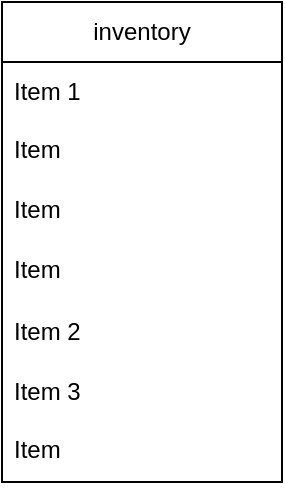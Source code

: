 <mxfile version="25.0.3">
  <diagram name="Page-1" id="jB7Cta4icuouSrTJEGFC">
    <mxGraphModel dx="1434" dy="746" grid="1" gridSize="10" guides="1" tooltips="1" connect="1" arrows="1" fold="1" page="1" pageScale="1" pageWidth="850" pageHeight="1100" math="0" shadow="0">
      <root>
        <mxCell id="0" />
        <mxCell id="1" parent="0" />
        <mxCell id="1ylcav4_zDiKb9anYuCH-23" value="inventory" style="swimlane;fontStyle=0;childLayout=stackLayout;horizontal=1;startSize=30;horizontalStack=0;resizeParent=1;resizeParentMax=0;resizeLast=0;collapsible=1;marginBottom=0;whiteSpace=wrap;html=1;" vertex="1" parent="1">
          <mxGeometry x="260" y="200" width="140" height="240" as="geometry" />
        </mxCell>
        <mxCell id="1ylcav4_zDiKb9anYuCH-24" value="Item 1" style="text;strokeColor=none;fillColor=none;align=left;verticalAlign=middle;spacingLeft=4;spacingRight=4;overflow=hidden;points=[[0,0.5],[1,0.5]];portConstraint=eastwest;rotatable=0;whiteSpace=wrap;html=1;" vertex="1" parent="1ylcav4_zDiKb9anYuCH-23">
          <mxGeometry y="30" width="140" height="30" as="geometry" />
        </mxCell>
        <mxCell id="1ylcav4_zDiKb9anYuCH-28" value="Item" style="text;strokeColor=none;fillColor=none;spacingLeft=4;spacingRight=4;overflow=hidden;rotatable=0;points=[[0,0.5],[1,0.5]];portConstraint=eastwest;fontSize=12;whiteSpace=wrap;html=1;" vertex="1" parent="1ylcav4_zDiKb9anYuCH-23">
          <mxGeometry y="60" width="140" height="30" as="geometry" />
        </mxCell>
        <mxCell id="1ylcav4_zDiKb9anYuCH-29" value="Item" style="text;strokeColor=none;fillColor=none;spacingLeft=4;spacingRight=4;overflow=hidden;rotatable=0;points=[[0,0.5],[1,0.5]];portConstraint=eastwest;fontSize=12;whiteSpace=wrap;html=1;" vertex="1" parent="1ylcav4_zDiKb9anYuCH-23">
          <mxGeometry y="90" width="140" height="30" as="geometry" />
        </mxCell>
        <mxCell id="1ylcav4_zDiKb9anYuCH-30" value="Item" style="text;strokeColor=none;fillColor=none;spacingLeft=4;spacingRight=4;overflow=hidden;rotatable=0;points=[[0,0.5],[1,0.5]];portConstraint=eastwest;fontSize=12;whiteSpace=wrap;html=1;" vertex="1" parent="1ylcav4_zDiKb9anYuCH-23">
          <mxGeometry y="120" width="140" height="30" as="geometry" />
        </mxCell>
        <mxCell id="1ylcav4_zDiKb9anYuCH-25" value="Item 2" style="text;strokeColor=none;fillColor=none;align=left;verticalAlign=middle;spacingLeft=4;spacingRight=4;overflow=hidden;points=[[0,0.5],[1,0.5]];portConstraint=eastwest;rotatable=0;whiteSpace=wrap;html=1;" vertex="1" parent="1ylcav4_zDiKb9anYuCH-23">
          <mxGeometry y="150" width="140" height="30" as="geometry" />
        </mxCell>
        <mxCell id="1ylcav4_zDiKb9anYuCH-26" value="Item 3" style="text;strokeColor=none;fillColor=none;align=left;verticalAlign=middle;spacingLeft=4;spacingRight=4;overflow=hidden;points=[[0,0.5],[1,0.5]];portConstraint=eastwest;rotatable=0;whiteSpace=wrap;html=1;" vertex="1" parent="1ylcav4_zDiKb9anYuCH-23">
          <mxGeometry y="180" width="140" height="30" as="geometry" />
        </mxCell>
        <mxCell id="1ylcav4_zDiKb9anYuCH-27" value="Item" style="text;strokeColor=none;fillColor=none;spacingLeft=4;spacingRight=4;overflow=hidden;rotatable=0;points=[[0,0.5],[1,0.5]];portConstraint=eastwest;fontSize=12;whiteSpace=wrap;html=1;" vertex="1" parent="1ylcav4_zDiKb9anYuCH-23">
          <mxGeometry y="210" width="140" height="30" as="geometry" />
        </mxCell>
      </root>
    </mxGraphModel>
  </diagram>
</mxfile>

